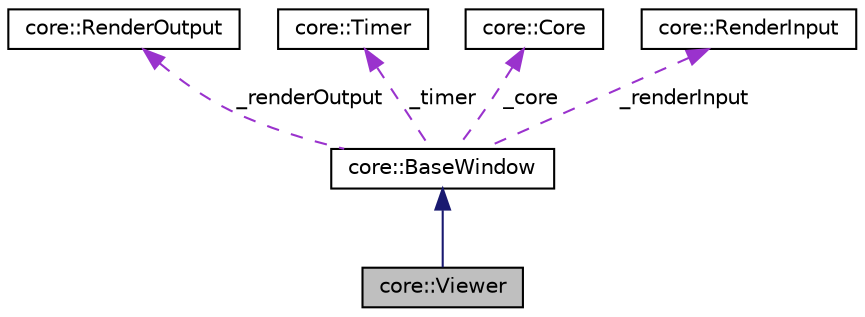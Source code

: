 digraph "core::Viewer"
{
 // LATEX_PDF_SIZE
  edge [fontname="Helvetica",fontsize="10",labelfontname="Helvetica",labelfontsize="10"];
  node [fontname="Helvetica",fontsize="10",shape=record];
  Node1 [label="core::Viewer",height=0.2,width=0.4,color="black", fillcolor="grey75", style="filled", fontcolor="black",tooltip=" "];
  Node2 -> Node1 [dir="back",color="midnightblue",fontsize="10",style="solid",fontname="Helvetica"];
  Node2 [label="core::BaseWindow",height=0.2,width=0.4,color="black", fillcolor="white", style="filled",URL="$d5/d7d/classcore_1_1BaseWindow.html",tooltip=" "];
  Node3 -> Node2 [dir="back",color="darkorchid3",fontsize="10",style="dashed",label=" _renderOutput" ,fontname="Helvetica"];
  Node3 [label="core::RenderOutput",height=0.2,width=0.4,color="black", fillcolor="white", style="filled",URL="$d4/d54/structcore_1_1RenderOutput.html",tooltip=" "];
  Node4 -> Node2 [dir="back",color="darkorchid3",fontsize="10",style="dashed",label=" _timer" ,fontname="Helvetica"];
  Node4 [label="core::Timer",height=0.2,width=0.4,color="black", fillcolor="white", style="filled",URL="$de/d75/classcore_1_1Timer.html",tooltip=" "];
  Node5 -> Node2 [dir="back",color="darkorchid3",fontsize="10",style="dashed",label=" _core" ,fontname="Helvetica"];
  Node5 [label="core::Core",height=0.2,width=0.4,color="black", fillcolor="white", style="filled",URL="$d3/d5e/classcore_1_1Core.html",tooltip=" "];
  Node6 -> Node2 [dir="back",color="darkorchid3",fontsize="10",style="dashed",label=" _renderInput" ,fontname="Helvetica"];
  Node6 [label="core::RenderInput",height=0.2,width=0.4,color="black", fillcolor="white", style="filled",URL="$d0/de9/structcore_1_1RenderInput.html",tooltip=" "];
}
